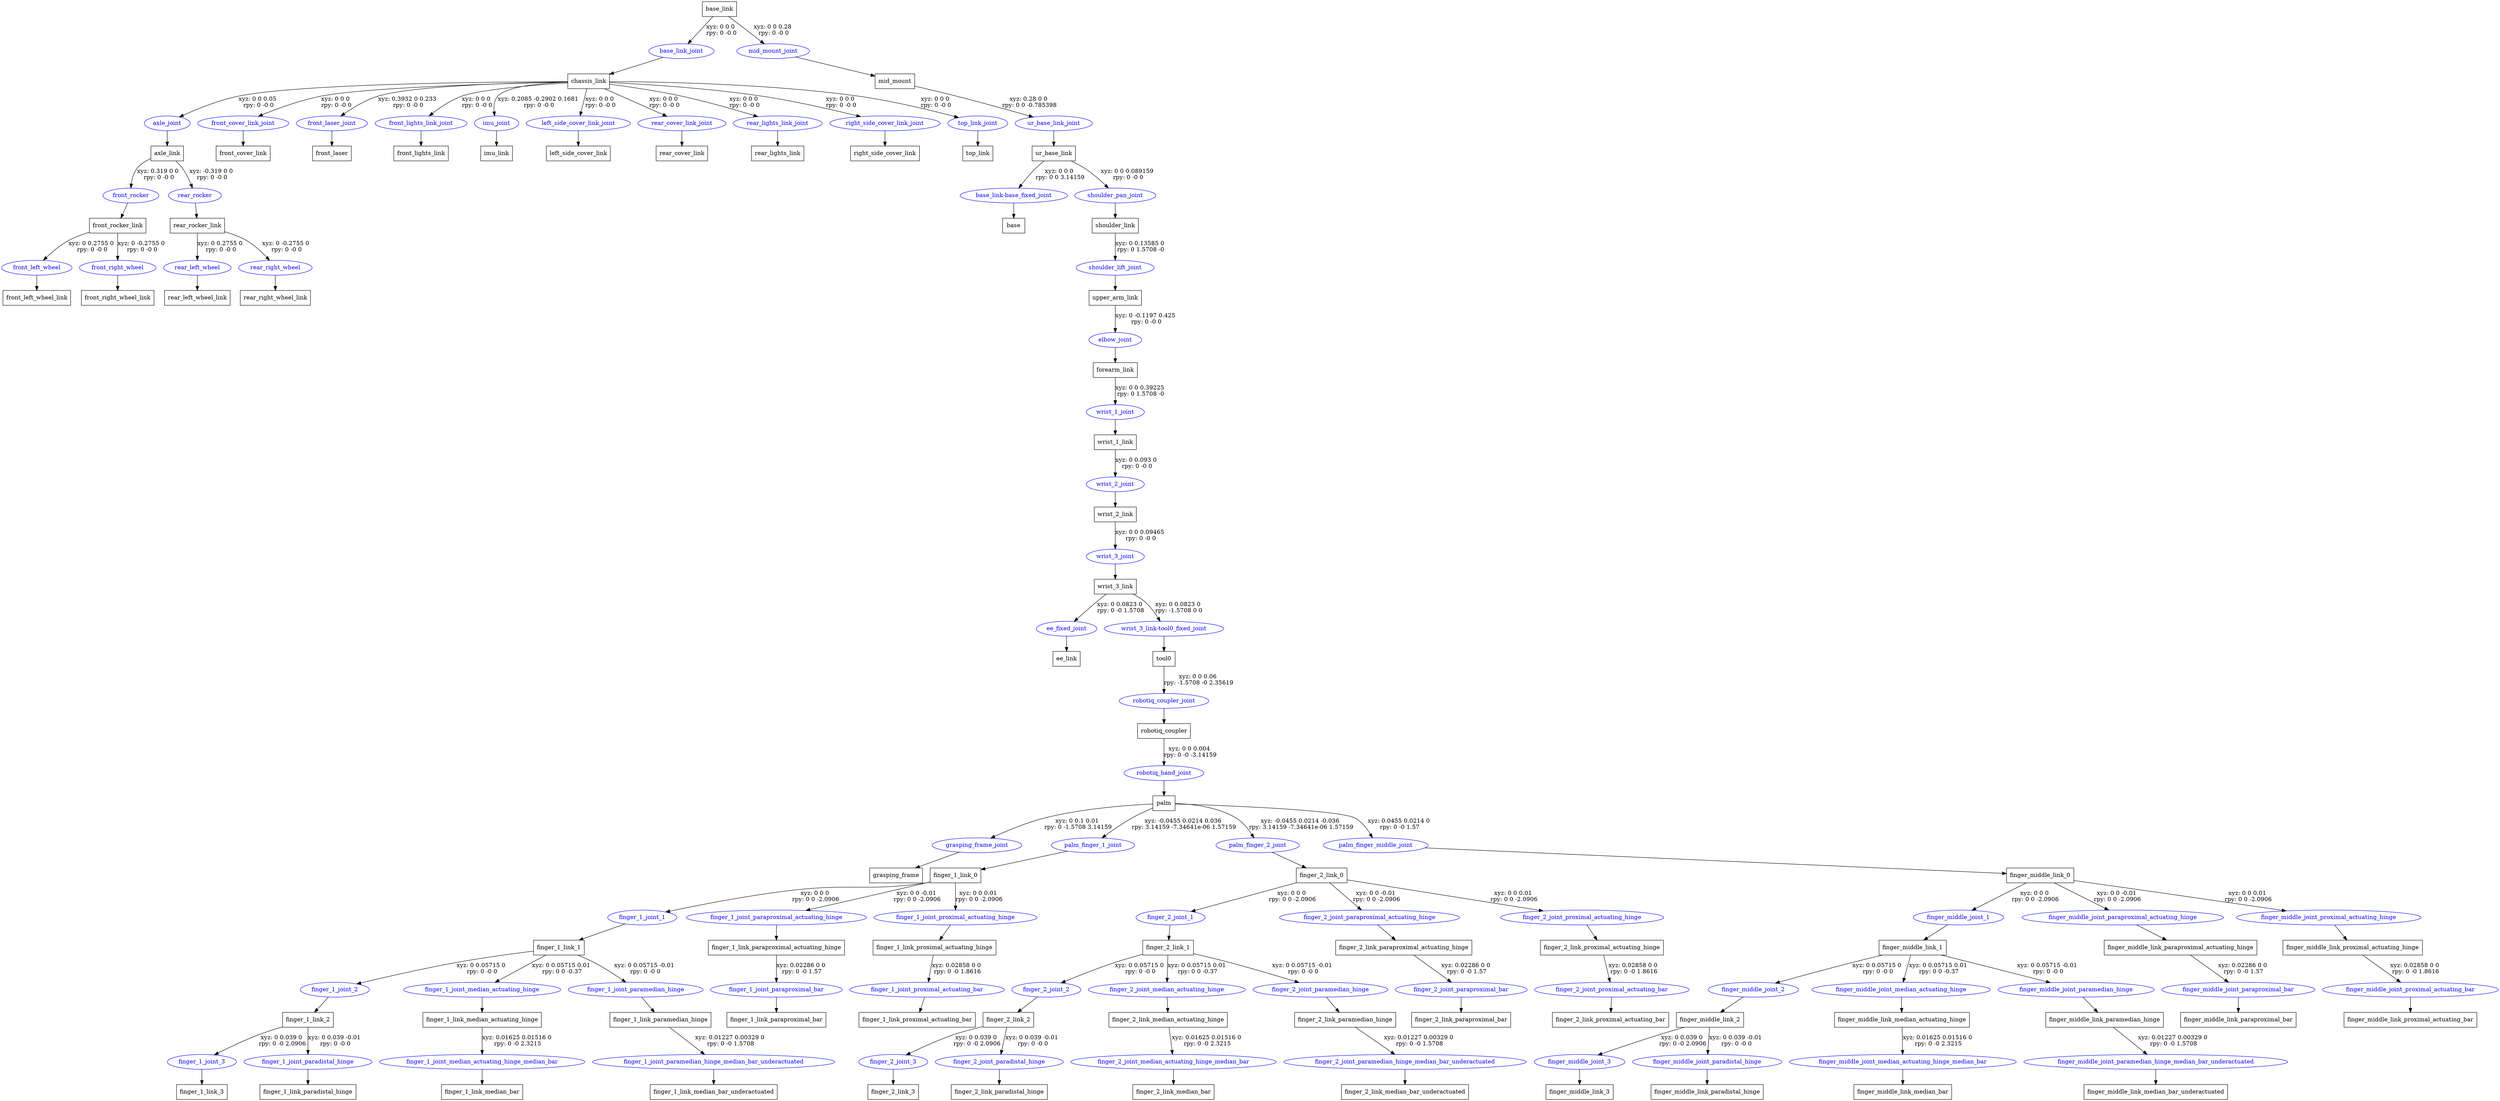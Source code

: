 digraph G {
node [shape=box];
"base_link" [label="base_link"];
"chassis_link" [label="chassis_link"];
"axle_link" [label="axle_link"];
"front_rocker_link" [label="front_rocker_link"];
"front_left_wheel_link" [label="front_left_wheel_link"];
"front_right_wheel_link" [label="front_right_wheel_link"];
"rear_rocker_link" [label="rear_rocker_link"];
"rear_left_wheel_link" [label="rear_left_wheel_link"];
"rear_right_wheel_link" [label="rear_right_wheel_link"];
"front_cover_link" [label="front_cover_link"];
"front_laser" [label="front_laser"];
"front_lights_link" [label="front_lights_link"];
"imu_link" [label="imu_link"];
"left_side_cover_link" [label="left_side_cover_link"];
"rear_cover_link" [label="rear_cover_link"];
"rear_lights_link" [label="rear_lights_link"];
"right_side_cover_link" [label="right_side_cover_link"];
"top_link" [label="top_link"];
"mid_mount" [label="mid_mount"];
"ur_base_link" [label="ur_base_link"];
"base" [label="base"];
"shoulder_link" [label="shoulder_link"];
"upper_arm_link" [label="upper_arm_link"];
"forearm_link" [label="forearm_link"];
"wrist_1_link" [label="wrist_1_link"];
"wrist_2_link" [label="wrist_2_link"];
"wrist_3_link" [label="wrist_3_link"];
"ee_link" [label="ee_link"];
"tool0" [label="tool0"];
"robotiq_coupler" [label="robotiq_coupler"];
"palm" [label="palm"];
"grasping_frame" [label="grasping_frame"];
"finger_1_link_0" [label="finger_1_link_0"];
"finger_1_link_1" [label="finger_1_link_1"];
"finger_1_link_2" [label="finger_1_link_2"];
"finger_1_link_3" [label="finger_1_link_3"];
"finger_1_link_paradistal_hinge" [label="finger_1_link_paradistal_hinge"];
"finger_1_link_median_actuating_hinge" [label="finger_1_link_median_actuating_hinge"];
"finger_1_link_median_bar" [label="finger_1_link_median_bar"];
"finger_1_link_paramedian_hinge" [label="finger_1_link_paramedian_hinge"];
"finger_1_link_median_bar_underactuated" [label="finger_1_link_median_bar_underactuated"];
"finger_1_link_paraproximal_actuating_hinge" [label="finger_1_link_paraproximal_actuating_hinge"];
"finger_1_link_paraproximal_bar" [label="finger_1_link_paraproximal_bar"];
"finger_1_link_proximal_actuating_hinge" [label="finger_1_link_proximal_actuating_hinge"];
"finger_1_link_proximal_actuating_bar" [label="finger_1_link_proximal_actuating_bar"];
"finger_2_link_0" [label="finger_2_link_0"];
"finger_2_link_1" [label="finger_2_link_1"];
"finger_2_link_2" [label="finger_2_link_2"];
"finger_2_link_3" [label="finger_2_link_3"];
"finger_2_link_paradistal_hinge" [label="finger_2_link_paradistal_hinge"];
"finger_2_link_median_actuating_hinge" [label="finger_2_link_median_actuating_hinge"];
"finger_2_link_median_bar" [label="finger_2_link_median_bar"];
"finger_2_link_paramedian_hinge" [label="finger_2_link_paramedian_hinge"];
"finger_2_link_median_bar_underactuated" [label="finger_2_link_median_bar_underactuated"];
"finger_2_link_paraproximal_actuating_hinge" [label="finger_2_link_paraproximal_actuating_hinge"];
"finger_2_link_paraproximal_bar" [label="finger_2_link_paraproximal_bar"];
"finger_2_link_proximal_actuating_hinge" [label="finger_2_link_proximal_actuating_hinge"];
"finger_2_link_proximal_actuating_bar" [label="finger_2_link_proximal_actuating_bar"];
"finger_middle_link_0" [label="finger_middle_link_0"];
"finger_middle_link_1" [label="finger_middle_link_1"];
"finger_middle_link_2" [label="finger_middle_link_2"];
"finger_middle_link_3" [label="finger_middle_link_3"];
"finger_middle_link_paradistal_hinge" [label="finger_middle_link_paradistal_hinge"];
"finger_middle_link_median_actuating_hinge" [label="finger_middle_link_median_actuating_hinge"];
"finger_middle_link_median_bar" [label="finger_middle_link_median_bar"];
"finger_middle_link_paramedian_hinge" [label="finger_middle_link_paramedian_hinge"];
"finger_middle_link_median_bar_underactuated" [label="finger_middle_link_median_bar_underactuated"];
"finger_middle_link_paraproximal_actuating_hinge" [label="finger_middle_link_paraproximal_actuating_hinge"];
"finger_middle_link_paraproximal_bar" [label="finger_middle_link_paraproximal_bar"];
"finger_middle_link_proximal_actuating_hinge" [label="finger_middle_link_proximal_actuating_hinge"];
"finger_middle_link_proximal_actuating_bar" [label="finger_middle_link_proximal_actuating_bar"];
node [shape=ellipse, color=blue, fontcolor=blue];
"base_link" -> "base_link_joint" [label="xyz: 0 0 0 \nrpy: 0 -0 0"]
"base_link_joint" -> "chassis_link"
"chassis_link" -> "axle_joint" [label="xyz: 0 0 0.05 \nrpy: 0 -0 0"]
"axle_joint" -> "axle_link"
"axle_link" -> "front_rocker" [label="xyz: 0.319 0 0 \nrpy: 0 -0 0"]
"front_rocker" -> "front_rocker_link"
"front_rocker_link" -> "front_left_wheel" [label="xyz: 0 0.2755 0 \nrpy: 0 -0 0"]
"front_left_wheel" -> "front_left_wheel_link"
"front_rocker_link" -> "front_right_wheel" [label="xyz: 0 -0.2755 0 \nrpy: 0 -0 0"]
"front_right_wheel" -> "front_right_wheel_link"
"axle_link" -> "rear_rocker" [label="xyz: -0.319 0 0 \nrpy: 0 -0 0"]
"rear_rocker" -> "rear_rocker_link"
"rear_rocker_link" -> "rear_left_wheel" [label="xyz: 0 0.2755 0 \nrpy: 0 -0 0"]
"rear_left_wheel" -> "rear_left_wheel_link"
"rear_rocker_link" -> "rear_right_wheel" [label="xyz: 0 -0.2755 0 \nrpy: 0 -0 0"]
"rear_right_wheel" -> "rear_right_wheel_link"
"chassis_link" -> "front_cover_link_joint" [label="xyz: 0 0 0 \nrpy: 0 -0 0"]
"front_cover_link_joint" -> "front_cover_link"
"chassis_link" -> "front_laser_joint" [label="xyz: 0.3932 0 0.233 \nrpy: 0 -0 0"]
"front_laser_joint" -> "front_laser"
"chassis_link" -> "front_lights_link_joint" [label="xyz: 0 0 0 \nrpy: 0 -0 0"]
"front_lights_link_joint" -> "front_lights_link"
"chassis_link" -> "imu_joint" [label="xyz: 0.2085 -0.2902 0.1681 \nrpy: 0 -0 0"]
"imu_joint" -> "imu_link"
"chassis_link" -> "left_side_cover_link_joint" [label="xyz: 0 0 0 \nrpy: 0 -0 0"]
"left_side_cover_link_joint" -> "left_side_cover_link"
"chassis_link" -> "rear_cover_link_joint" [label="xyz: 0 0 0 \nrpy: 0 -0 0"]
"rear_cover_link_joint" -> "rear_cover_link"
"chassis_link" -> "rear_lights_link_joint" [label="xyz: 0 0 0 \nrpy: 0 -0 0"]
"rear_lights_link_joint" -> "rear_lights_link"
"chassis_link" -> "right_side_cover_link_joint" [label="xyz: 0 0 0 \nrpy: 0 -0 0"]
"right_side_cover_link_joint" -> "right_side_cover_link"
"chassis_link" -> "top_link_joint" [label="xyz: 0 0 0 \nrpy: 0 -0 0"]
"top_link_joint" -> "top_link"
"base_link" -> "mid_mount_joint" [label="xyz: 0 0 0.28 \nrpy: 0 -0 0"]
"mid_mount_joint" -> "mid_mount"
"mid_mount" -> "ur_base_link_joint" [label="xyz: 0.28 0 0 \nrpy: 0 0 -0.785398"]
"ur_base_link_joint" -> "ur_base_link"
"ur_base_link" -> "base_link-base_fixed_joint" [label="xyz: 0 0 0 \nrpy: 0 0 3.14159"]
"base_link-base_fixed_joint" -> "base"
"ur_base_link" -> "shoulder_pan_joint" [label="xyz: 0 0 0.089159 \nrpy: 0 -0 0"]
"shoulder_pan_joint" -> "shoulder_link"
"shoulder_link" -> "shoulder_lift_joint" [label="xyz: 0 0.13585 0 \nrpy: 0 1.5708 -0"]
"shoulder_lift_joint" -> "upper_arm_link"
"upper_arm_link" -> "elbow_joint" [label="xyz: 0 -0.1197 0.425 \nrpy: 0 -0 0"]
"elbow_joint" -> "forearm_link"
"forearm_link" -> "wrist_1_joint" [label="xyz: 0 0 0.39225 \nrpy: 0 1.5708 -0"]
"wrist_1_joint" -> "wrist_1_link"
"wrist_1_link" -> "wrist_2_joint" [label="xyz: 0 0.093 0 \nrpy: 0 -0 0"]
"wrist_2_joint" -> "wrist_2_link"
"wrist_2_link" -> "wrist_3_joint" [label="xyz: 0 0 0.09465 \nrpy: 0 -0 0"]
"wrist_3_joint" -> "wrist_3_link"
"wrist_3_link" -> "ee_fixed_joint" [label="xyz: 0 0.0823 0 \nrpy: 0 -0 1.5708"]
"ee_fixed_joint" -> "ee_link"
"wrist_3_link" -> "wrist_3_link-tool0_fixed_joint" [label="xyz: 0 0.0823 0 \nrpy: -1.5708 0 0"]
"wrist_3_link-tool0_fixed_joint" -> "tool0"
"tool0" -> "robotiq_coupler_joint" [label="xyz: 0 0 0.06 \nrpy: -1.5708 -0 2.35619"]
"robotiq_coupler_joint" -> "robotiq_coupler"
"robotiq_coupler" -> "robotiq_hand_joint" [label="xyz: 0 0 0.004 \nrpy: 0 -0 -3.14159"]
"robotiq_hand_joint" -> "palm"
"palm" -> "grasping_frame_joint" [label="xyz: 0 0.1 0.01 \nrpy: 0 -1.5708 3.14159"]
"grasping_frame_joint" -> "grasping_frame"
"palm" -> "palm_finger_1_joint" [label="xyz: -0.0455 0.0214 0.036 \nrpy: 3.14159 -7.34641e-06 1.57159"]
"palm_finger_1_joint" -> "finger_1_link_0"
"finger_1_link_0" -> "finger_1_joint_1" [label="xyz: 0 0 0 \nrpy: 0 0 -2.0906"]
"finger_1_joint_1" -> "finger_1_link_1"
"finger_1_link_1" -> "finger_1_joint_2" [label="xyz: 0 0.05715 0 \nrpy: 0 -0 0"]
"finger_1_joint_2" -> "finger_1_link_2"
"finger_1_link_2" -> "finger_1_joint_3" [label="xyz: 0 0.039 0 \nrpy: 0 -0 2.0906"]
"finger_1_joint_3" -> "finger_1_link_3"
"finger_1_link_2" -> "finger_1_joint_paradistal_hinge" [label="xyz: 0 0.039 -0.01 \nrpy: 0 -0 0"]
"finger_1_joint_paradistal_hinge" -> "finger_1_link_paradistal_hinge"
"finger_1_link_1" -> "finger_1_joint_median_actuating_hinge" [label="xyz: 0 0.05715 0.01 \nrpy: 0 0 -0.37"]
"finger_1_joint_median_actuating_hinge" -> "finger_1_link_median_actuating_hinge"
"finger_1_link_median_actuating_hinge" -> "finger_1_joint_median_actuating_hinge_median_bar" [label="xyz: 0.01625 0.01516 0 \nrpy: 0 -0 2.3215"]
"finger_1_joint_median_actuating_hinge_median_bar" -> "finger_1_link_median_bar"
"finger_1_link_1" -> "finger_1_joint_paramedian_hinge" [label="xyz: 0 0.05715 -0.01 \nrpy: 0 -0 0"]
"finger_1_joint_paramedian_hinge" -> "finger_1_link_paramedian_hinge"
"finger_1_link_paramedian_hinge" -> "finger_1_joint_paramedian_hinge_median_bar_underactuated" [label="xyz: 0.01227 0.00329 0 \nrpy: 0 -0 1.5708"]
"finger_1_joint_paramedian_hinge_median_bar_underactuated" -> "finger_1_link_median_bar_underactuated"
"finger_1_link_0" -> "finger_1_joint_paraproximal_actuating_hinge" [label="xyz: 0 0 -0.01 \nrpy: 0 0 -2.0906"]
"finger_1_joint_paraproximal_actuating_hinge" -> "finger_1_link_paraproximal_actuating_hinge"
"finger_1_link_paraproximal_actuating_hinge" -> "finger_1_joint_paraproximal_bar" [label="xyz: 0.02286 0 0 \nrpy: 0 -0 1.57"]
"finger_1_joint_paraproximal_bar" -> "finger_1_link_paraproximal_bar"
"finger_1_link_0" -> "finger_1_joint_proximal_actuating_hinge" [label="xyz: 0 0 0.01 \nrpy: 0 0 -2.0906"]
"finger_1_joint_proximal_actuating_hinge" -> "finger_1_link_proximal_actuating_hinge"
"finger_1_link_proximal_actuating_hinge" -> "finger_1_joint_proximal_actuating_bar" [label="xyz: 0.02858 0 0 \nrpy: 0 -0 1.8616"]
"finger_1_joint_proximal_actuating_bar" -> "finger_1_link_proximal_actuating_bar"
"palm" -> "palm_finger_2_joint" [label="xyz: -0.0455 0.0214 -0.036 \nrpy: 3.14159 -7.34641e-06 1.57159"]
"palm_finger_2_joint" -> "finger_2_link_0"
"finger_2_link_0" -> "finger_2_joint_1" [label="xyz: 0 0 0 \nrpy: 0 0 -2.0906"]
"finger_2_joint_1" -> "finger_2_link_1"
"finger_2_link_1" -> "finger_2_joint_2" [label="xyz: 0 0.05715 0 \nrpy: 0 -0 0"]
"finger_2_joint_2" -> "finger_2_link_2"
"finger_2_link_2" -> "finger_2_joint_3" [label="xyz: 0 0.039 0 \nrpy: 0 -0 2.0906"]
"finger_2_joint_3" -> "finger_2_link_3"
"finger_2_link_2" -> "finger_2_joint_paradistal_hinge" [label="xyz: 0 0.039 -0.01 \nrpy: 0 -0 0"]
"finger_2_joint_paradistal_hinge" -> "finger_2_link_paradistal_hinge"
"finger_2_link_1" -> "finger_2_joint_median_actuating_hinge" [label="xyz: 0 0.05715 0.01 \nrpy: 0 0 -0.37"]
"finger_2_joint_median_actuating_hinge" -> "finger_2_link_median_actuating_hinge"
"finger_2_link_median_actuating_hinge" -> "finger_2_joint_median_actuating_hinge_median_bar" [label="xyz: 0.01625 0.01516 0 \nrpy: 0 -0 2.3215"]
"finger_2_joint_median_actuating_hinge_median_bar" -> "finger_2_link_median_bar"
"finger_2_link_1" -> "finger_2_joint_paramedian_hinge" [label="xyz: 0 0.05715 -0.01 \nrpy: 0 -0 0"]
"finger_2_joint_paramedian_hinge" -> "finger_2_link_paramedian_hinge"
"finger_2_link_paramedian_hinge" -> "finger_2_joint_paramedian_hinge_median_bar_underactuated" [label="xyz: 0.01227 0.00329 0 \nrpy: 0 -0 1.5708"]
"finger_2_joint_paramedian_hinge_median_bar_underactuated" -> "finger_2_link_median_bar_underactuated"
"finger_2_link_0" -> "finger_2_joint_paraproximal_actuating_hinge" [label="xyz: 0 0 -0.01 \nrpy: 0 0 -2.0906"]
"finger_2_joint_paraproximal_actuating_hinge" -> "finger_2_link_paraproximal_actuating_hinge"
"finger_2_link_paraproximal_actuating_hinge" -> "finger_2_joint_paraproximal_bar" [label="xyz: 0.02286 0 0 \nrpy: 0 -0 1.57"]
"finger_2_joint_paraproximal_bar" -> "finger_2_link_paraproximal_bar"
"finger_2_link_0" -> "finger_2_joint_proximal_actuating_hinge" [label="xyz: 0 0 0.01 \nrpy: 0 0 -2.0906"]
"finger_2_joint_proximal_actuating_hinge" -> "finger_2_link_proximal_actuating_hinge"
"finger_2_link_proximal_actuating_hinge" -> "finger_2_joint_proximal_actuating_bar" [label="xyz: 0.02858 0 0 \nrpy: 0 -0 1.8616"]
"finger_2_joint_proximal_actuating_bar" -> "finger_2_link_proximal_actuating_bar"
"palm" -> "palm_finger_middle_joint" [label="xyz: 0.0455 0.0214 0 \nrpy: 0 -0 1.57"]
"palm_finger_middle_joint" -> "finger_middle_link_0"
"finger_middle_link_0" -> "finger_middle_joint_1" [label="xyz: 0 0 0 \nrpy: 0 0 -2.0906"]
"finger_middle_joint_1" -> "finger_middle_link_1"
"finger_middle_link_1" -> "finger_middle_joint_2" [label="xyz: 0 0.05715 0 \nrpy: 0 -0 0"]
"finger_middle_joint_2" -> "finger_middle_link_2"
"finger_middle_link_2" -> "finger_middle_joint_3" [label="xyz: 0 0.039 0 \nrpy: 0 -0 2.0906"]
"finger_middle_joint_3" -> "finger_middle_link_3"
"finger_middle_link_2" -> "finger_middle_joint_paradistal_hinge" [label="xyz: 0 0.039 -0.01 \nrpy: 0 -0 0"]
"finger_middle_joint_paradistal_hinge" -> "finger_middle_link_paradistal_hinge"
"finger_middle_link_1" -> "finger_middle_joint_median_actuating_hinge" [label="xyz: 0 0.05715 0.01 \nrpy: 0 0 -0.37"]
"finger_middle_joint_median_actuating_hinge" -> "finger_middle_link_median_actuating_hinge"
"finger_middle_link_median_actuating_hinge" -> "finger_middle_joint_median_actuating_hinge_median_bar" [label="xyz: 0.01625 0.01516 0 \nrpy: 0 -0 2.3215"]
"finger_middle_joint_median_actuating_hinge_median_bar" -> "finger_middle_link_median_bar"
"finger_middle_link_1" -> "finger_middle_joint_paramedian_hinge" [label="xyz: 0 0.05715 -0.01 \nrpy: 0 -0 0"]
"finger_middle_joint_paramedian_hinge" -> "finger_middle_link_paramedian_hinge"
"finger_middle_link_paramedian_hinge" -> "finger_middle_joint_paramedian_hinge_median_bar_underactuated" [label="xyz: 0.01227 0.00329 0 \nrpy: 0 -0 1.5708"]
"finger_middle_joint_paramedian_hinge_median_bar_underactuated" -> "finger_middle_link_median_bar_underactuated"
"finger_middle_link_0" -> "finger_middle_joint_paraproximal_actuating_hinge" [label="xyz: 0 0 -0.01 \nrpy: 0 0 -2.0906"]
"finger_middle_joint_paraproximal_actuating_hinge" -> "finger_middle_link_paraproximal_actuating_hinge"
"finger_middle_link_paraproximal_actuating_hinge" -> "finger_middle_joint_paraproximal_bar" [label="xyz: 0.02286 0 0 \nrpy: 0 -0 1.57"]
"finger_middle_joint_paraproximal_bar" -> "finger_middle_link_paraproximal_bar"
"finger_middle_link_0" -> "finger_middle_joint_proximal_actuating_hinge" [label="xyz: 0 0 0.01 \nrpy: 0 0 -2.0906"]
"finger_middle_joint_proximal_actuating_hinge" -> "finger_middle_link_proximal_actuating_hinge"
"finger_middle_link_proximal_actuating_hinge" -> "finger_middle_joint_proximal_actuating_bar" [label="xyz: 0.02858 0 0 \nrpy: 0 -0 1.8616"]
"finger_middle_joint_proximal_actuating_bar" -> "finger_middle_link_proximal_actuating_bar"
}
